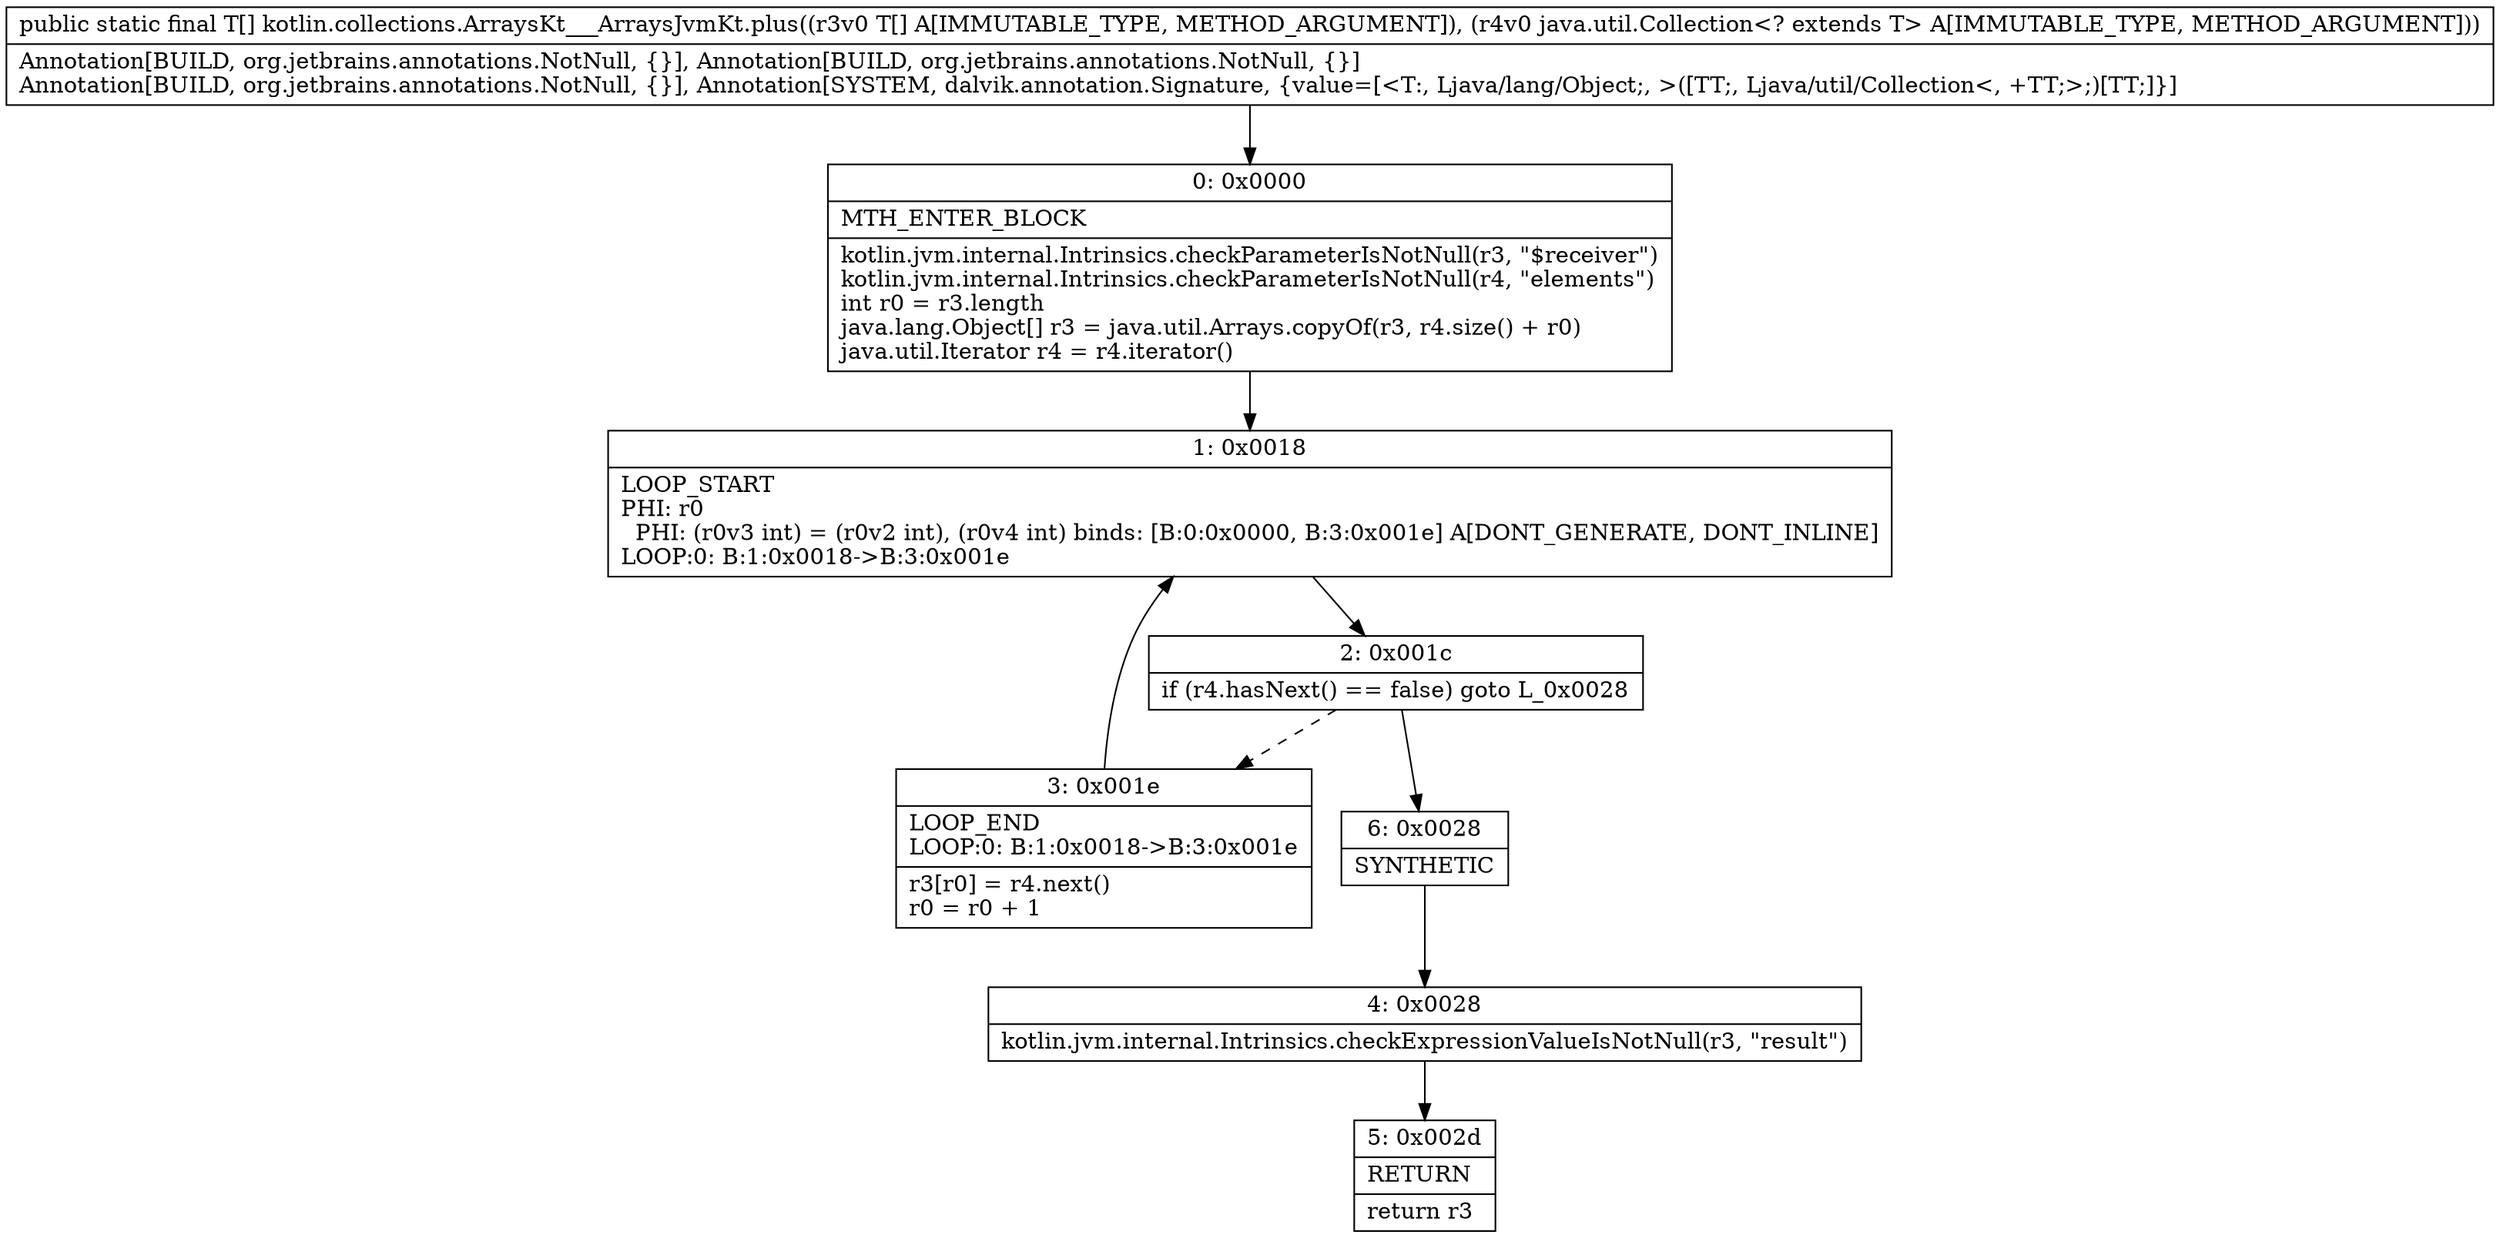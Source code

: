 digraph "CFG forkotlin.collections.ArraysKt___ArraysJvmKt.plus([Ljava\/lang\/Object;Ljava\/util\/Collection;)[Ljava\/lang\/Object;" {
Node_0 [shape=record,label="{0\:\ 0x0000|MTH_ENTER_BLOCK\l|kotlin.jvm.internal.Intrinsics.checkParameterIsNotNull(r3, \"$receiver\")\lkotlin.jvm.internal.Intrinsics.checkParameterIsNotNull(r4, \"elements\")\lint r0 = r3.length\ljava.lang.Object[] r3 = java.util.Arrays.copyOf(r3, r4.size() + r0)\ljava.util.Iterator r4 = r4.iterator()\l}"];
Node_1 [shape=record,label="{1\:\ 0x0018|LOOP_START\lPHI: r0 \l  PHI: (r0v3 int) = (r0v2 int), (r0v4 int) binds: [B:0:0x0000, B:3:0x001e] A[DONT_GENERATE, DONT_INLINE]\lLOOP:0: B:1:0x0018\-\>B:3:0x001e\l}"];
Node_2 [shape=record,label="{2\:\ 0x001c|if (r4.hasNext() == false) goto L_0x0028\l}"];
Node_3 [shape=record,label="{3\:\ 0x001e|LOOP_END\lLOOP:0: B:1:0x0018\-\>B:3:0x001e\l|r3[r0] = r4.next()\lr0 = r0 + 1\l}"];
Node_4 [shape=record,label="{4\:\ 0x0028|kotlin.jvm.internal.Intrinsics.checkExpressionValueIsNotNull(r3, \"result\")\l}"];
Node_5 [shape=record,label="{5\:\ 0x002d|RETURN\l|return r3\l}"];
Node_6 [shape=record,label="{6\:\ 0x0028|SYNTHETIC\l}"];
MethodNode[shape=record,label="{public static final T[] kotlin.collections.ArraysKt___ArraysJvmKt.plus((r3v0 T[] A[IMMUTABLE_TYPE, METHOD_ARGUMENT]), (r4v0 java.util.Collection\<? extends T\> A[IMMUTABLE_TYPE, METHOD_ARGUMENT]))  | Annotation[BUILD, org.jetbrains.annotations.NotNull, \{\}], Annotation[BUILD, org.jetbrains.annotations.NotNull, \{\}]\lAnnotation[BUILD, org.jetbrains.annotations.NotNull, \{\}], Annotation[SYSTEM, dalvik.annotation.Signature, \{value=[\<T:, Ljava\/lang\/Object;, \>([TT;, Ljava\/util\/Collection\<, +TT;\>;)[TT;]\}]\l}"];
MethodNode -> Node_0;
Node_0 -> Node_1;
Node_1 -> Node_2;
Node_2 -> Node_3[style=dashed];
Node_2 -> Node_6;
Node_3 -> Node_1;
Node_4 -> Node_5;
Node_6 -> Node_4;
}

